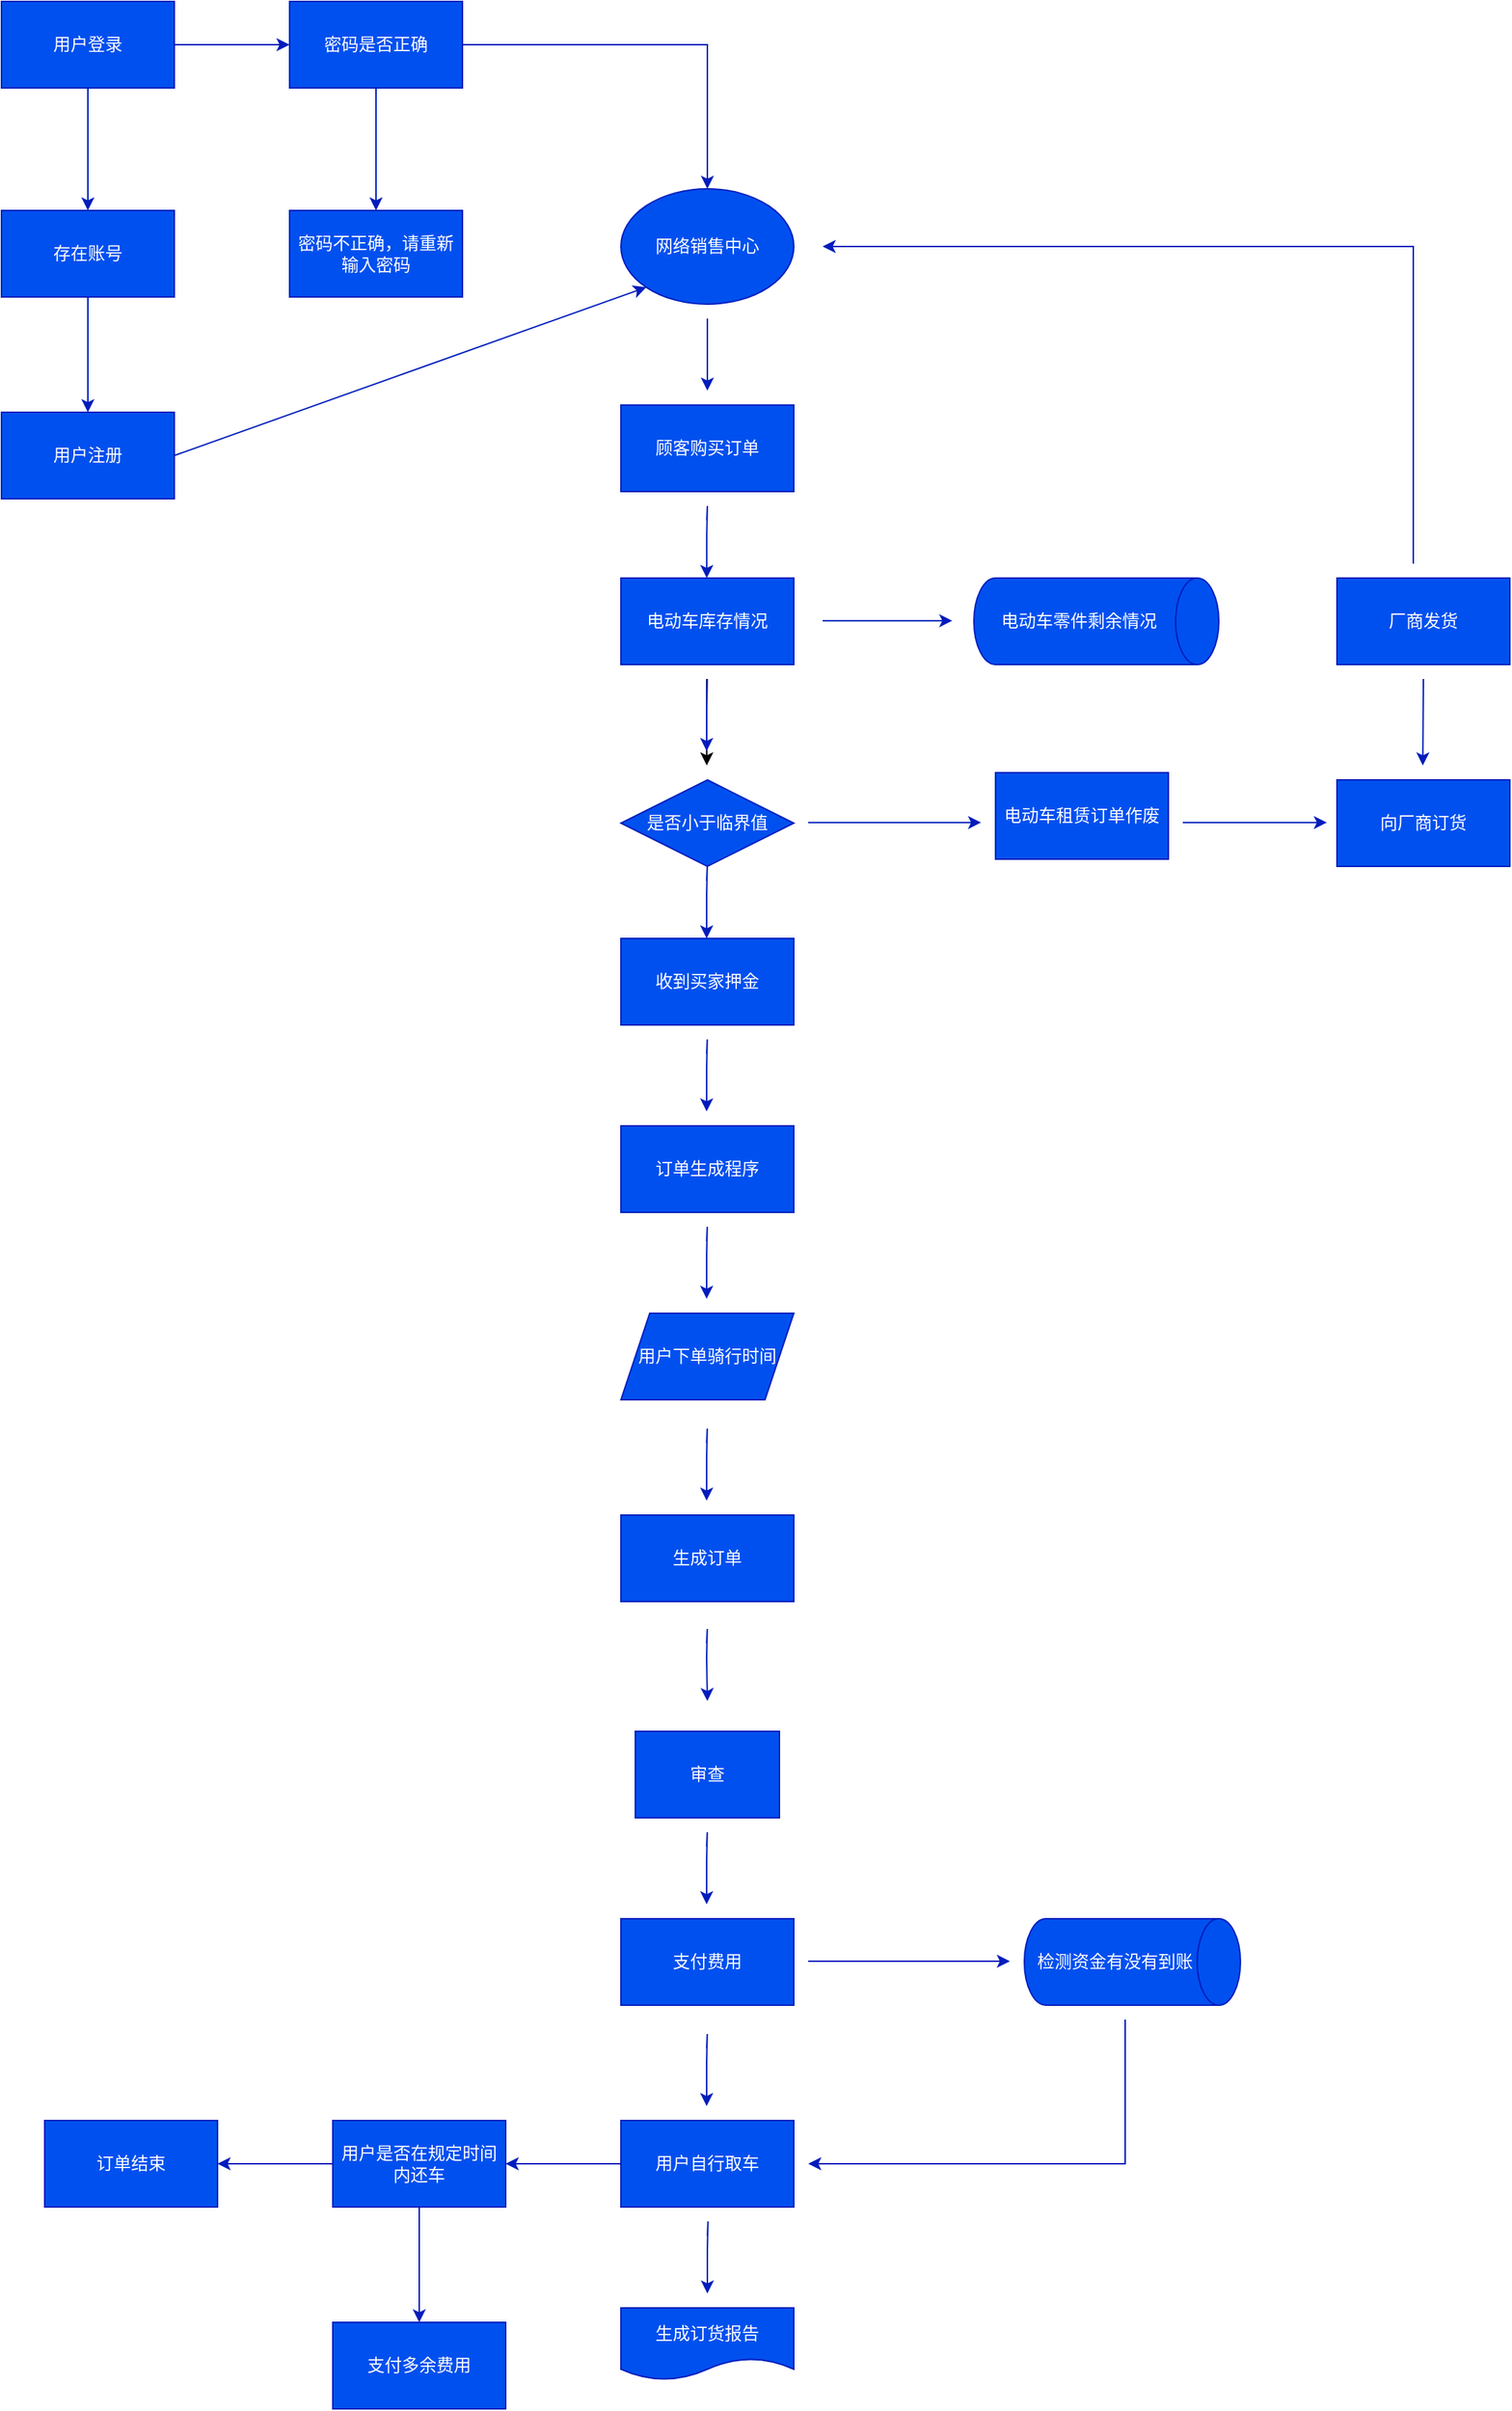 <mxfile version="24.7.15">
  <diagram id="C5RBs43oDa-KdzZeNtuy" name="Page-1">
    <mxGraphModel dx="3867" dy="3426" grid="1" gridSize="10" guides="1" tooltips="1" connect="1" arrows="1" fold="1" page="1" pageScale="1" pageWidth="827" pageHeight="1169" math="0" shadow="0">
      <root>
        <mxCell id="WIyWlLk6GJQsqaUBKTNV-0" />
        <mxCell id="WIyWlLk6GJQsqaUBKTNV-1" parent="WIyWlLk6GJQsqaUBKTNV-0" />
        <mxCell id="ZbWktOex601hntvroN2w-0" value="网络销售中心" style="ellipse;whiteSpace=wrap;html=1;fillColor=#0050ef;strokeColor=#001DBC;fontColor=#ffffff;" vertex="1" parent="WIyWlLk6GJQsqaUBKTNV-1">
          <mxGeometry x="330" y="120" width="120" height="80" as="geometry" />
        </mxCell>
        <mxCell id="ZbWktOex601hntvroN2w-1" value="顾客购买订单" style="rounded=0;whiteSpace=wrap;html=1;fillColor=#0050ef;fontColor=#ffffff;strokeColor=#001DBC;" vertex="1" parent="WIyWlLk6GJQsqaUBKTNV-1">
          <mxGeometry x="330" y="270" width="120" height="60" as="geometry" />
        </mxCell>
        <mxCell id="ZbWktOex601hntvroN2w-2" value="" style="endArrow=classic;html=1;rounded=0;fillColor=#0050ef;strokeColor=#001DBC;" edge="1" parent="WIyWlLk6GJQsqaUBKTNV-1">
          <mxGeometry width="50" height="50" relative="1" as="geometry">
            <mxPoint x="390" y="210" as="sourcePoint" />
            <mxPoint x="390" y="260" as="targetPoint" />
          </mxGeometry>
        </mxCell>
        <mxCell id="ZbWktOex601hntvroN2w-3" value="电动车库存情况" style="rounded=0;whiteSpace=wrap;html=1;fillColor=#0050ef;fontColor=#ffffff;strokeColor=#001DBC;" vertex="1" parent="WIyWlLk6GJQsqaUBKTNV-1">
          <mxGeometry x="330" y="390" width="120" height="60" as="geometry" />
        </mxCell>
        <mxCell id="ZbWktOex601hntvroN2w-4" value="" style="endArrow=classic;html=1;rounded=0;fillColor=#0050ef;strokeColor=#001DBC;" edge="1" parent="WIyWlLk6GJQsqaUBKTNV-1">
          <mxGeometry width="50" height="50" relative="1" as="geometry">
            <mxPoint x="389.58" y="350" as="sourcePoint" />
            <mxPoint x="389.58" y="390" as="targetPoint" />
            <Array as="points">
              <mxPoint x="390" y="340" />
              <mxPoint x="389.58" y="360" />
            </Array>
          </mxGeometry>
        </mxCell>
        <mxCell id="ZbWktOex601hntvroN2w-5" value="是否小于临界值" style="rhombus;whiteSpace=wrap;html=1;fillColor=#0050ef;fontColor=#ffffff;strokeColor=#001DBC;" vertex="1" parent="WIyWlLk6GJQsqaUBKTNV-1">
          <mxGeometry x="330" y="530" width="120" height="60" as="geometry" />
        </mxCell>
        <mxCell id="ZbWktOex601hntvroN2w-10" value="收到买家押金" style="rounded=0;whiteSpace=wrap;html=1;fillColor=#0050ef;fontColor=#ffffff;strokeColor=#001DBC;" vertex="1" parent="WIyWlLk6GJQsqaUBKTNV-1">
          <mxGeometry x="330" y="640" width="120" height="60" as="geometry" />
        </mxCell>
        <mxCell id="ZbWktOex601hntvroN2w-11" value="电动车零件剩余情况" style="shape=cylinder3;whiteSpace=wrap;html=1;boundedLbl=1;backgroundOutline=1;size=15;rotation=90;movable=1;resizable=1;rotatable=1;deletable=1;editable=1;locked=0;connectable=1;fillColor=#0050ef;fontColor=#ffffff;strokeColor=#001DBC;textDirection=ltr;labelPosition=center;verticalLabelPosition=middle;align=center;verticalAlign=middle;horizontal=0;" vertex="1" parent="WIyWlLk6GJQsqaUBKTNV-1">
          <mxGeometry x="630" y="335" width="60" height="170" as="geometry" />
        </mxCell>
        <mxCell id="ZbWktOex601hntvroN2w-12" value="电动车租赁订单作废" style="rounded=0;whiteSpace=wrap;html=1;fillColor=#0050ef;fontColor=#ffffff;strokeColor=#001DBC;" vertex="1" parent="WIyWlLk6GJQsqaUBKTNV-1">
          <mxGeometry x="590" y="525" width="120" height="60" as="geometry" />
        </mxCell>
        <mxCell id="HMagm1CiKMTZ8fnXeKna-0" value="向厂商订货" style="rounded=0;whiteSpace=wrap;html=1;fillColor=#0050ef;fontColor=#ffffff;strokeColor=#001DBC;" vertex="1" parent="WIyWlLk6GJQsqaUBKTNV-1">
          <mxGeometry x="827" y="530" width="120" height="60" as="geometry" />
        </mxCell>
        <mxCell id="j7-N3N7JFlxdxde-ol02-0" value="订单生成程序" style="rounded=0;whiteSpace=wrap;html=1;fillColor=#0050ef;fontColor=#ffffff;strokeColor=#001DBC;" vertex="1" parent="WIyWlLk6GJQsqaUBKTNV-1">
          <mxGeometry x="330" y="770" width="120" height="60" as="geometry" />
        </mxCell>
        <mxCell id="HMagm1CiKMTZ8fnXeKna-2" value="" style="endArrow=classic;html=1;rounded=0;fillColor=#0050ef;strokeColor=#001DBC;" edge="1" parent="WIyWlLk6GJQsqaUBKTNV-1">
          <mxGeometry width="50" height="50" relative="1" as="geometry">
            <mxPoint x="460" y="559.58" as="sourcePoint" />
            <mxPoint x="580" y="559.58" as="targetPoint" />
          </mxGeometry>
        </mxCell>
        <mxCell id="j7-N3N7JFlxdxde-ol02-2" value="生成订单" style="rounded=0;whiteSpace=wrap;html=1;fillColor=#0050ef;fontColor=#ffffff;strokeColor=#001DBC;" vertex="1" parent="WIyWlLk6GJQsqaUBKTNV-1">
          <mxGeometry x="330" y="1040" width="120" height="60" as="geometry" />
        </mxCell>
        <mxCell id="HMagm1CiKMTZ8fnXeKna-3" value="" style="endArrow=classic;html=1;rounded=0;fillColor=#0050ef;strokeColor=#001DBC;" edge="1" parent="WIyWlLk6GJQsqaUBKTNV-1">
          <mxGeometry width="50" height="50" relative="1" as="geometry">
            <mxPoint x="720" y="559.58" as="sourcePoint" />
            <mxPoint x="820" y="559.58" as="targetPoint" />
          </mxGeometry>
        </mxCell>
        <mxCell id="j7-N3N7JFlxdxde-ol02-3" value="审查" style="rounded=0;whiteSpace=wrap;html=1;fillColor=#0050ef;fontColor=#ffffff;strokeColor=#001DBC;" vertex="1" parent="WIyWlLk6GJQsqaUBKTNV-1">
          <mxGeometry x="340" y="1190" width="100" height="60" as="geometry" />
        </mxCell>
        <mxCell id="HMagm1CiKMTZ8fnXeKna-4" value="厂商发货" style="rounded=0;whiteSpace=wrap;html=1;fillColor=#0050ef;fontColor=#ffffff;strokeColor=#001DBC;" vertex="1" parent="WIyWlLk6GJQsqaUBKTNV-1">
          <mxGeometry x="827" y="390" width="120" height="60" as="geometry" />
        </mxCell>
        <mxCell id="j7-N3N7JFlxdxde-ol02-4" value="支付费用" style="rounded=0;whiteSpace=wrap;html=1;fillColor=#0050ef;fontColor=#ffffff;strokeColor=#001DBC;" vertex="1" parent="WIyWlLk6GJQsqaUBKTNV-1">
          <mxGeometry x="330" y="1320" width="120" height="60" as="geometry" />
        </mxCell>
        <mxCell id="HMagm1CiKMTZ8fnXeKna-5" value="" style="endArrow=classic;html=1;rounded=0;fillColor=#0050ef;strokeColor=#001DBC;" edge="1" parent="WIyWlLk6GJQsqaUBKTNV-1">
          <mxGeometry width="50" height="50" relative="1" as="geometry">
            <mxPoint x="887" y="460" as="sourcePoint" />
            <mxPoint x="886.58" y="520" as="targetPoint" />
          </mxGeometry>
        </mxCell>
        <mxCell id="j7-N3N7JFlxdxde-ol02-5" value="用户下单骑行时间" style="shape=parallelogram;perimeter=parallelogramPerimeter;whiteSpace=wrap;html=1;fixedSize=1;fillColor=#0050ef;fontColor=#ffffff;strokeColor=#001DBC;" vertex="1" parent="WIyWlLk6GJQsqaUBKTNV-1">
          <mxGeometry x="330" y="900" width="120" height="60" as="geometry" />
        </mxCell>
        <mxCell id="HMagm1CiKMTZ8fnXeKna-6" value="" style="endArrow=classic;html=1;rounded=0;fillColor=#0050ef;strokeColor=#001DBC;" edge="1" parent="WIyWlLk6GJQsqaUBKTNV-1">
          <mxGeometry width="50" height="50" relative="1" as="geometry">
            <mxPoint x="470" y="419.58" as="sourcePoint" />
            <mxPoint x="560" y="419.58" as="targetPoint" />
          </mxGeometry>
        </mxCell>
        <mxCell id="HMagm1CiKMTZ8fnXeKna-23" value="" style="edgeStyle=orthogonalEdgeStyle;rounded=0;orthogonalLoop=1;jettySize=auto;html=1;fillColor=#0050ef;strokeColor=#001DBC;" edge="1" parent="WIyWlLk6GJQsqaUBKTNV-1" source="j7-N3N7JFlxdxde-ol02-7" target="HMagm1CiKMTZ8fnXeKna-22">
          <mxGeometry relative="1" as="geometry" />
        </mxCell>
        <mxCell id="j7-N3N7JFlxdxde-ol02-7" value="用户自行取车" style="rounded=0;whiteSpace=wrap;html=1;fillColor=#0050ef;fontColor=#ffffff;strokeColor=#001DBC;" vertex="1" parent="WIyWlLk6GJQsqaUBKTNV-1">
          <mxGeometry x="330" y="1460" width="120" height="60" as="geometry" />
        </mxCell>
        <mxCell id="HMagm1CiKMTZ8fnXeKna-7" value="" style="endArrow=classic;html=1;rounded=0;" edge="1" parent="WIyWlLk6GJQsqaUBKTNV-1">
          <mxGeometry width="50" height="50" relative="1" as="geometry">
            <mxPoint x="389.58" y="460" as="sourcePoint" />
            <mxPoint x="389.58" y="520" as="targetPoint" />
          </mxGeometry>
        </mxCell>
        <mxCell id="j7-N3N7JFlxdxde-ol02-9" value="生成订货报告" style="shape=document;whiteSpace=wrap;html=1;boundedLbl=1;fillColor=#0050ef;fontColor=#ffffff;strokeColor=#001DBC;" vertex="1" parent="WIyWlLk6GJQsqaUBKTNV-1">
          <mxGeometry x="330" y="1590" width="120" height="50" as="geometry" />
        </mxCell>
        <mxCell id="HMagm1CiKMTZ8fnXeKna-9" value="" style="endArrow=classic;html=1;rounded=0;fillColor=#0050ef;strokeColor=#001DBC;" edge="1" parent="WIyWlLk6GJQsqaUBKTNV-1">
          <mxGeometry width="50" height="50" relative="1" as="geometry">
            <mxPoint x="880" y="380" as="sourcePoint" />
            <mxPoint x="470" y="160" as="targetPoint" />
            <Array as="points">
              <mxPoint x="880" y="160" />
            </Array>
          </mxGeometry>
        </mxCell>
        <mxCell id="j7-N3N7JFlxdxde-ol02-10" value="检测资金有没有到账" style="shape=cylinder3;whiteSpace=wrap;html=1;boundedLbl=1;backgroundOutline=1;size=15;direction=south;fillColor=#0050ef;fontColor=#ffffff;strokeColor=#001DBC;" vertex="1" parent="WIyWlLk6GJQsqaUBKTNV-1">
          <mxGeometry x="610" y="1320" width="150" height="60" as="geometry" />
        </mxCell>
        <mxCell id="j7-N3N7JFlxdxde-ol02-12" value="" style="endArrow=classic;html=1;rounded=0;fillColor=#0050ef;strokeColor=#001DBC;" edge="1" parent="WIyWlLk6GJQsqaUBKTNV-1">
          <mxGeometry width="50" height="50" relative="1" as="geometry">
            <mxPoint x="389.5" y="470" as="sourcePoint" />
            <mxPoint x="389.5" y="510" as="targetPoint" />
            <Array as="points">
              <mxPoint x="389.92" y="460" />
              <mxPoint x="389.5" y="480" />
            </Array>
          </mxGeometry>
        </mxCell>
        <mxCell id="j7-N3N7JFlxdxde-ol02-13" value="" style="endArrow=classic;html=1;rounded=0;fillColor=#0050ef;strokeColor=#001DBC;" edge="1" parent="WIyWlLk6GJQsqaUBKTNV-1">
          <mxGeometry width="50" height="50" relative="1" as="geometry">
            <mxPoint x="389.5" y="600" as="sourcePoint" />
            <mxPoint x="389.5" y="640" as="targetPoint" />
            <Array as="points">
              <mxPoint x="389.92" y="590" />
              <mxPoint x="389.5" y="610" />
            </Array>
          </mxGeometry>
        </mxCell>
        <mxCell id="j7-N3N7JFlxdxde-ol02-15" value="" style="endArrow=classic;html=1;rounded=0;fillColor=#0050ef;strokeColor=#001DBC;" edge="1" parent="WIyWlLk6GJQsqaUBKTNV-1">
          <mxGeometry width="50" height="50" relative="1" as="geometry">
            <mxPoint x="389.5" y="720" as="sourcePoint" />
            <mxPoint x="389.5" y="760" as="targetPoint" />
            <Array as="points">
              <mxPoint x="389.92" y="710" />
              <mxPoint x="389.5" y="730" />
            </Array>
          </mxGeometry>
        </mxCell>
        <mxCell id="j7-N3N7JFlxdxde-ol02-16" value="" style="endArrow=classic;html=1;rounded=0;fillColor=#0050ef;strokeColor=#001DBC;" edge="1" parent="WIyWlLk6GJQsqaUBKTNV-1">
          <mxGeometry width="50" height="50" relative="1" as="geometry">
            <mxPoint x="389.5" y="850" as="sourcePoint" />
            <mxPoint x="389.5" y="890" as="targetPoint" />
            <Array as="points">
              <mxPoint x="389.92" y="840" />
              <mxPoint x="389.5" y="860" />
            </Array>
          </mxGeometry>
        </mxCell>
        <mxCell id="j7-N3N7JFlxdxde-ol02-17" value="" style="endArrow=classic;html=1;rounded=0;fillColor=#0050ef;strokeColor=#001DBC;" edge="1" parent="WIyWlLk6GJQsqaUBKTNV-1">
          <mxGeometry width="50" height="50" relative="1" as="geometry">
            <mxPoint x="389.5" y="990" as="sourcePoint" />
            <mxPoint x="389.5" y="1030" as="targetPoint" />
            <Array as="points">
              <mxPoint x="389.92" y="980" />
              <mxPoint x="389.5" y="1000" />
            </Array>
          </mxGeometry>
        </mxCell>
        <mxCell id="j7-N3N7JFlxdxde-ol02-18" value="" style="endArrow=classic;html=1;rounded=0;fillColor=#0050ef;strokeColor=#001DBC;" edge="1" parent="WIyWlLk6GJQsqaUBKTNV-1">
          <mxGeometry width="50" height="50" relative="1" as="geometry">
            <mxPoint x="389.5" y="1129" as="sourcePoint" />
            <mxPoint x="390" y="1169" as="targetPoint" />
            <Array as="points">
              <mxPoint x="389.92" y="1119" />
              <mxPoint x="389.5" y="1139" />
            </Array>
          </mxGeometry>
        </mxCell>
        <mxCell id="j7-N3N7JFlxdxde-ol02-19" value="" style="endArrow=classic;html=1;rounded=0;fillColor=#0050ef;strokeColor=#001DBC;" edge="1" parent="WIyWlLk6GJQsqaUBKTNV-1">
          <mxGeometry width="50" height="50" relative="1" as="geometry">
            <mxPoint x="389.5" y="1270" as="sourcePoint" />
            <mxPoint x="389.5" y="1310" as="targetPoint" />
            <Array as="points">
              <mxPoint x="389.92" y="1260" />
              <mxPoint x="389.5" y="1280" />
            </Array>
          </mxGeometry>
        </mxCell>
        <mxCell id="j7-N3N7JFlxdxde-ol02-20" value="" style="endArrow=classic;html=1;rounded=0;fillColor=#0050ef;strokeColor=#001DBC;" edge="1" parent="WIyWlLk6GJQsqaUBKTNV-1">
          <mxGeometry width="50" height="50" relative="1" as="geometry">
            <mxPoint x="389.5" y="1410" as="sourcePoint" />
            <mxPoint x="389.5" y="1450" as="targetPoint" />
            <Array as="points">
              <mxPoint x="389.92" y="1400" />
              <mxPoint x="389.5" y="1420" />
            </Array>
          </mxGeometry>
        </mxCell>
        <mxCell id="j7-N3N7JFlxdxde-ol02-21" value="" style="endArrow=classic;html=1;rounded=0;fillColor=#0050ef;strokeColor=#001DBC;" edge="1" parent="WIyWlLk6GJQsqaUBKTNV-1">
          <mxGeometry width="50" height="50" relative="1" as="geometry">
            <mxPoint x="390" y="1540" as="sourcePoint" />
            <mxPoint x="390" y="1580" as="targetPoint" />
            <Array as="points">
              <mxPoint x="390.42" y="1530" />
              <mxPoint x="390" y="1550" />
            </Array>
          </mxGeometry>
        </mxCell>
        <mxCell id="j7-N3N7JFlxdxde-ol02-23" value="" style="endArrow=classic;html=1;rounded=0;fillColor=#0050ef;strokeColor=#001DBC;" edge="1" parent="WIyWlLk6GJQsqaUBKTNV-1">
          <mxGeometry width="50" height="50" relative="1" as="geometry">
            <mxPoint x="480" y="1349.5" as="sourcePoint" />
            <mxPoint x="600" y="1349.5" as="targetPoint" />
            <Array as="points">
              <mxPoint x="460" y="1349.5" />
              <mxPoint x="480" y="1349.5" />
            </Array>
          </mxGeometry>
        </mxCell>
        <mxCell id="HMagm1CiKMTZ8fnXeKna-11" value="用户登录" style="rounded=0;whiteSpace=wrap;html=1;fillColor=#0050ef;fontColor=#ffffff;strokeColor=#001DBC;" vertex="1" parent="WIyWlLk6GJQsqaUBKTNV-1">
          <mxGeometry x="-100" y="-10" width="120" height="60" as="geometry" />
        </mxCell>
        <mxCell id="HMagm1CiKMTZ8fnXeKna-14" value="用户注册" style="rounded=0;whiteSpace=wrap;html=1;fillColor=#0050ef;fontColor=#ffffff;strokeColor=#001DBC;" vertex="1" parent="WIyWlLk6GJQsqaUBKTNV-1">
          <mxGeometry x="-100" y="275" width="120" height="60" as="geometry" />
        </mxCell>
        <mxCell id="HMagm1CiKMTZ8fnXeKna-15" value="存在账号" style="rounded=0;whiteSpace=wrap;html=1;fillColor=#0050ef;fontColor=#ffffff;strokeColor=#001DBC;" vertex="1" parent="WIyWlLk6GJQsqaUBKTNV-1">
          <mxGeometry x="-100" y="135" width="120" height="60" as="geometry" />
        </mxCell>
        <mxCell id="HMagm1CiKMTZ8fnXeKna-16" value="密码是否正确" style="rounded=0;whiteSpace=wrap;html=1;fillColor=#0050ef;fontColor=#ffffff;strokeColor=#001DBC;" vertex="1" parent="WIyWlLk6GJQsqaUBKTNV-1">
          <mxGeometry x="100" y="-10" width="120" height="60" as="geometry" />
        </mxCell>
        <mxCell id="HMagm1CiKMTZ8fnXeKna-17" value="密码不正确，请重新输入密码" style="rounded=0;whiteSpace=wrap;html=1;fillColor=#0050ef;fontColor=#ffffff;strokeColor=#001DBC;" vertex="1" parent="WIyWlLk6GJQsqaUBKTNV-1">
          <mxGeometry x="100" y="135" width="120" height="60" as="geometry" />
        </mxCell>
        <mxCell id="HMagm1CiKMTZ8fnXeKna-18" value="" style="endArrow=classic;html=1;rounded=0;entryX=0;entryY=0.5;entryDx=0;entryDy=0;exitX=1;exitY=0.5;exitDx=0;exitDy=0;fillColor=#0050ef;strokeColor=#001DBC;" edge="1" parent="WIyWlLk6GJQsqaUBKTNV-1" source="HMagm1CiKMTZ8fnXeKna-11" target="HMagm1CiKMTZ8fnXeKna-16">
          <mxGeometry width="50" height="50" relative="1" as="geometry">
            <mxPoint x="40" y="30" as="sourcePoint" />
            <mxPoint x="90" y="-20" as="targetPoint" />
          </mxGeometry>
        </mxCell>
        <mxCell id="HMagm1CiKMTZ8fnXeKna-21" value="" style="endArrow=classic;html=1;rounded=0;fillColor=#0050ef;strokeColor=#001DBC;" edge="1" parent="WIyWlLk6GJQsqaUBKTNV-1">
          <mxGeometry width="50" height="50" relative="1" as="geometry">
            <mxPoint x="680" y="1390" as="sourcePoint" />
            <mxPoint x="460" y="1490" as="targetPoint" />
            <Array as="points">
              <mxPoint x="680" y="1490" />
            </Array>
          </mxGeometry>
        </mxCell>
        <mxCell id="HMagm1CiKMTZ8fnXeKna-25" value="" style="edgeStyle=orthogonalEdgeStyle;rounded=0;orthogonalLoop=1;jettySize=auto;html=1;fillColor=#0050ef;strokeColor=#001DBC;" edge="1" parent="WIyWlLk6GJQsqaUBKTNV-1" source="HMagm1CiKMTZ8fnXeKna-22" target="HMagm1CiKMTZ8fnXeKna-24">
          <mxGeometry relative="1" as="geometry" />
        </mxCell>
        <mxCell id="HMagm1CiKMTZ8fnXeKna-27" value="" style="edgeStyle=orthogonalEdgeStyle;rounded=0;orthogonalLoop=1;jettySize=auto;html=1;fillColor=#0050ef;strokeColor=#001DBC;" edge="1" parent="WIyWlLk6GJQsqaUBKTNV-1" source="HMagm1CiKMTZ8fnXeKna-22" target="HMagm1CiKMTZ8fnXeKna-26">
          <mxGeometry relative="1" as="geometry" />
        </mxCell>
        <mxCell id="HMagm1CiKMTZ8fnXeKna-22" value="用户是否在规定时间内还车" style="whiteSpace=wrap;html=1;fillColor=#0050ef;strokeColor=#001DBC;fontColor=#ffffff;rounded=0;" vertex="1" parent="WIyWlLk6GJQsqaUBKTNV-1">
          <mxGeometry x="130" y="1460" width="120" height="60" as="geometry" />
        </mxCell>
        <mxCell id="HMagm1CiKMTZ8fnXeKna-24" value="订单结束" style="rounded=0;whiteSpace=wrap;html=1;fillColor=#0050ef;strokeColor=#001DBC;fontColor=#ffffff;" vertex="1" parent="WIyWlLk6GJQsqaUBKTNV-1">
          <mxGeometry x="-70" y="1460" width="120" height="60" as="geometry" />
        </mxCell>
        <mxCell id="HMagm1CiKMTZ8fnXeKna-26" value="支付多余费用" style="rounded=0;whiteSpace=wrap;html=1;fillColor=#0050ef;strokeColor=#001DBC;fontColor=#ffffff;" vertex="1" parent="WIyWlLk6GJQsqaUBKTNV-1">
          <mxGeometry x="130" y="1600" width="120" height="60" as="geometry" />
        </mxCell>
        <mxCell id="HMagm1CiKMTZ8fnXeKna-28" value="" style="endArrow=classic;html=1;rounded=0;exitX=1;exitY=0.5;exitDx=0;exitDy=0;entryX=0.5;entryY=0;entryDx=0;entryDy=0;fillColor=#0050ef;strokeColor=#001DBC;" edge="1" parent="WIyWlLk6GJQsqaUBKTNV-1" source="HMagm1CiKMTZ8fnXeKna-16" target="ZbWktOex601hntvroN2w-0">
          <mxGeometry width="50" height="50" relative="1" as="geometry">
            <mxPoint x="290" y="80" as="sourcePoint" />
            <mxPoint x="340" y="30" as="targetPoint" />
            <Array as="points">
              <mxPoint x="390" y="20" />
            </Array>
          </mxGeometry>
        </mxCell>
        <mxCell id="HMagm1CiKMTZ8fnXeKna-29" value="" style="endArrow=classic;html=1;rounded=0;entryX=0.5;entryY=0;entryDx=0;entryDy=0;exitX=0.5;exitY=1;exitDx=0;exitDy=0;fillColor=#0050ef;strokeColor=#001DBC;" edge="1" parent="WIyWlLk6GJQsqaUBKTNV-1" source="HMagm1CiKMTZ8fnXeKna-11" target="HMagm1CiKMTZ8fnXeKna-15">
          <mxGeometry width="50" height="50" relative="1" as="geometry">
            <mxPoint x="-60" y="70" as="sourcePoint" />
            <mxPoint x="-10" y="60" as="targetPoint" />
          </mxGeometry>
        </mxCell>
        <mxCell id="HMagm1CiKMTZ8fnXeKna-30" value="" style="endArrow=classic;html=1;rounded=0;entryX=0.5;entryY=0;entryDx=0;entryDy=0;exitX=0.5;exitY=1;exitDx=0;exitDy=0;fillColor=#0050ef;strokeColor=#001DBC;" edge="1" parent="WIyWlLk6GJQsqaUBKTNV-1" source="HMagm1CiKMTZ8fnXeKna-15" target="HMagm1CiKMTZ8fnXeKna-14">
          <mxGeometry width="50" height="50" relative="1" as="geometry">
            <mxPoint x="-65" y="260" as="sourcePoint" />
            <mxPoint x="-15" y="210" as="targetPoint" />
          </mxGeometry>
        </mxCell>
        <mxCell id="HMagm1CiKMTZ8fnXeKna-31" value="" style="endArrow=classic;html=1;rounded=0;exitX=1;exitY=0.5;exitDx=0;exitDy=0;entryX=0;entryY=1;entryDx=0;entryDy=0;fillColor=#0050ef;strokeColor=#001DBC;" edge="1" parent="WIyWlLk6GJQsqaUBKTNV-1" source="HMagm1CiKMTZ8fnXeKna-14" target="ZbWktOex601hntvroN2w-0">
          <mxGeometry width="50" height="50" relative="1" as="geometry">
            <mxPoint x="160" y="280" as="sourcePoint" />
            <mxPoint x="210" y="230" as="targetPoint" />
          </mxGeometry>
        </mxCell>
        <mxCell id="HMagm1CiKMTZ8fnXeKna-33" value="" style="endArrow=classic;html=1;rounded=0;entryX=0.5;entryY=0;entryDx=0;entryDy=0;exitX=0.5;exitY=1;exitDx=0;exitDy=0;fillColor=#0050ef;strokeColor=#001DBC;" edge="1" parent="WIyWlLk6GJQsqaUBKTNV-1" source="HMagm1CiKMTZ8fnXeKna-16" target="HMagm1CiKMTZ8fnXeKna-17">
          <mxGeometry width="50" height="50" relative="1" as="geometry">
            <mxPoint x="130" y="110" as="sourcePoint" />
            <mxPoint x="180" y="60" as="targetPoint" />
          </mxGeometry>
        </mxCell>
      </root>
    </mxGraphModel>
  </diagram>
</mxfile>
